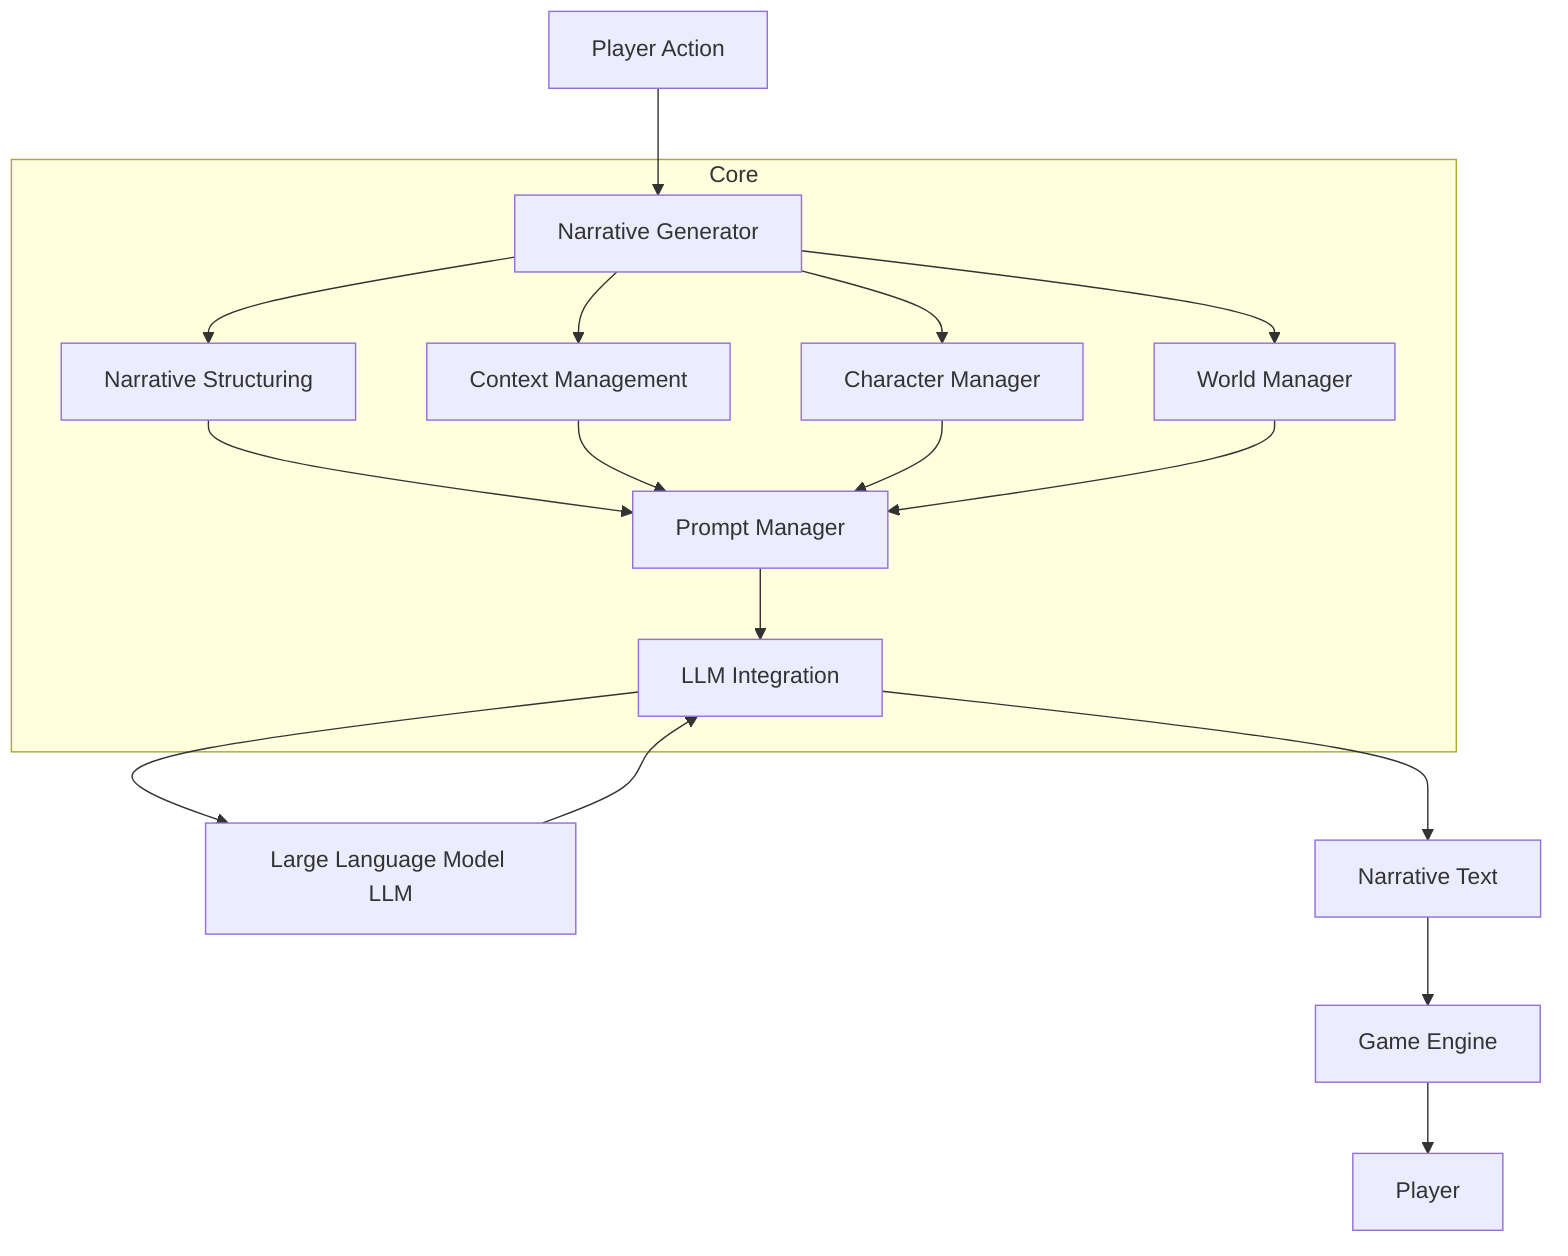 graph TD
    A[Player Action] --> B[Narrative Generator]
    B --> C[Character Manager]
    B --> D[World Manager]
    B --> E[Narrative Structuring]
    B --> F[Context Management]
    E --> G[Prompt Manager]
    F --> G
    C --> G
    D --> G
    G --> H[LLM Integration]
    H --> I[Large Language Model LLM]
    I --> H
    H --> J[Narrative Text]
    J --> K[Game Engine]
    K --> L[Player]

    subgraph "Core"
        B
        C
        D
        E
        F
        G
        H
    end